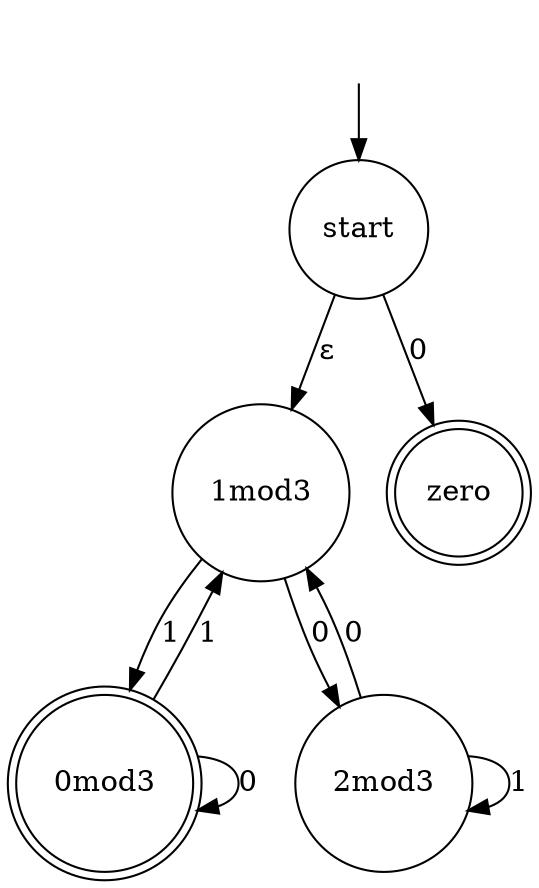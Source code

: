 digraph dfa {
    ""      [shape=none];
    "0mod3" [shape=doublecircle];
    "start" [shape=circle];
    "1mod3" [shape=circle];
    "2mod3" [shape=circle];
    "zero"  [shape=doublecircle];

    "" -> "start";
    "1mod3" -> "2mod3"  [label="0"];
    "1mod3" -> "0mod3"  [label="1"];
    "0mod3" -> "0mod3"  [label="0"];
    "0mod3" -> "1mod3"  [label="1"];
    "2mod3" -> "1mod3"  [label="0"];
    "2mod3" -> "2mod3"  [label="1"];
    "start" -> "zero"   [label="0"];
    "start" -> "1mod3"  [label="ε"];
}